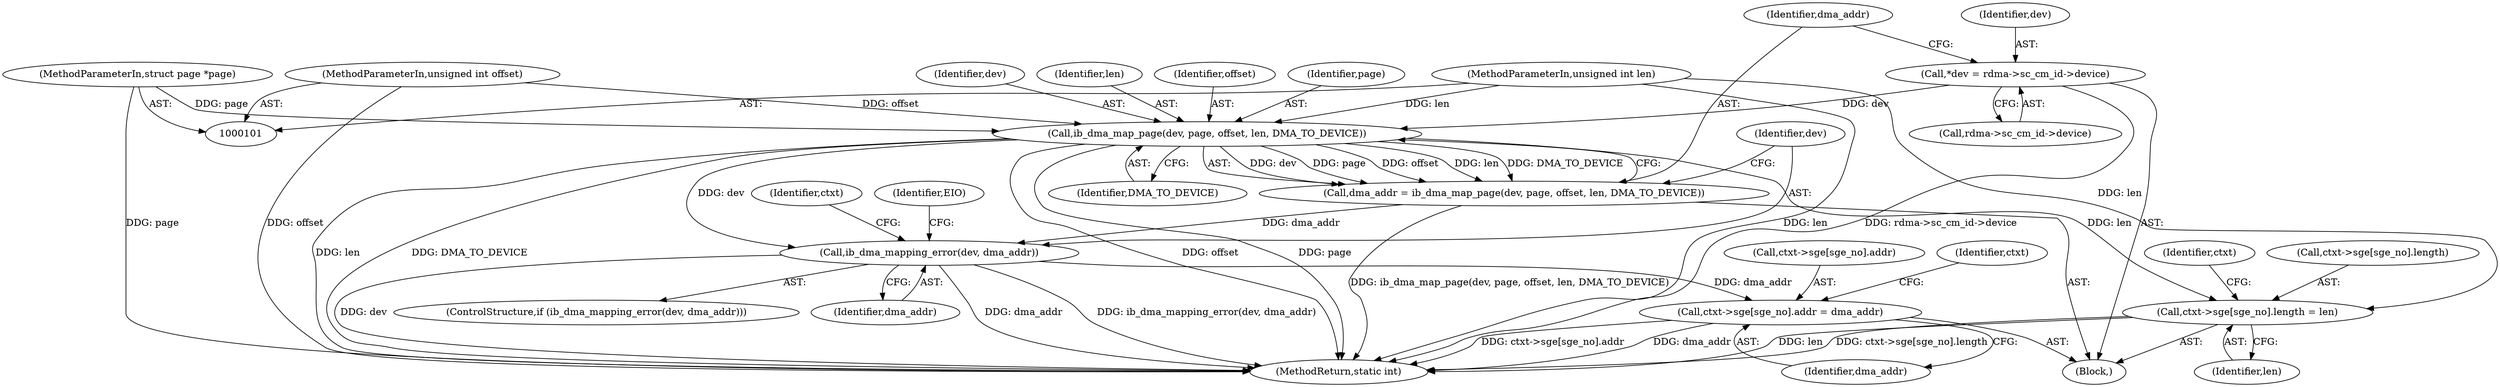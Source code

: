 digraph "0_linux_c70422f760c120480fee4de6c38804c72aa26bc1_34@pointer" {
"1000120" [label="(Call,ib_dma_map_page(dev, page, offset, len, DMA_TO_DEVICE))"];
"1000110" [label="(Call,*dev = rdma->sc_cm_id->device)"];
"1000105" [label="(MethodParameterIn,struct page *page)"];
"1000106" [label="(MethodParameterIn,unsigned int offset)"];
"1000107" [label="(MethodParameterIn,unsigned int len)"];
"1000118" [label="(Call,dma_addr = ib_dma_map_page(dev, page, offset, len, DMA_TO_DEVICE))"];
"1000127" [label="(Call,ib_dma_mapping_error(dev, dma_addr))"];
"1000133" [label="(Call,ctxt->sge[sge_no].addr = dma_addr)"];
"1000142" [label="(Call,ctxt->sge[sge_no].length = len)"];
"1000108" [label="(Block,)"];
"1000142" [label="(Call,ctxt->sge[sge_no].length = len)"];
"1000111" [label="(Identifier,dev)"];
"1000125" [label="(Identifier,DMA_TO_DEVICE)"];
"1000106" [label="(MethodParameterIn,unsigned int offset)"];
"1000120" [label="(Call,ib_dma_map_page(dev, page, offset, len, DMA_TO_DEVICE))"];
"1000110" [label="(Call,*dev = rdma->sc_cm_id->device)"];
"1000127" [label="(Call,ib_dma_mapping_error(dev, dma_addr))"];
"1000119" [label="(Identifier,dma_addr)"];
"1000124" [label="(Identifier,len)"];
"1000133" [label="(Call,ctxt->sge[sge_no].addr = dma_addr)"];
"1000118" [label="(Call,dma_addr = ib_dma_map_page(dev, page, offset, len, DMA_TO_DEVICE))"];
"1000141" [label="(Identifier,dma_addr)"];
"1000123" [label="(Identifier,offset)"];
"1000129" [label="(Identifier,dma_addr)"];
"1000137" [label="(Identifier,ctxt)"];
"1000150" [label="(Identifier,len)"];
"1000112" [label="(Call,rdma->sc_cm_id->device)"];
"1000128" [label="(Identifier,dev)"];
"1000107" [label="(MethodParameterIn,unsigned int len)"];
"1000134" [label="(Call,ctxt->sge[sge_no].addr)"];
"1000155" [label="(Identifier,ctxt)"];
"1000122" [label="(Identifier,page)"];
"1000169" [label="(MethodReturn,static int)"];
"1000143" [label="(Call,ctxt->sge[sge_no].length)"];
"1000126" [label="(ControlStructure,if (ib_dma_mapping_error(dev, dma_addr)))"];
"1000146" [label="(Identifier,ctxt)"];
"1000132" [label="(Identifier,EIO)"];
"1000105" [label="(MethodParameterIn,struct page *page)"];
"1000121" [label="(Identifier,dev)"];
"1000120" -> "1000118"  [label="AST: "];
"1000120" -> "1000125"  [label="CFG: "];
"1000121" -> "1000120"  [label="AST: "];
"1000122" -> "1000120"  [label="AST: "];
"1000123" -> "1000120"  [label="AST: "];
"1000124" -> "1000120"  [label="AST: "];
"1000125" -> "1000120"  [label="AST: "];
"1000118" -> "1000120"  [label="CFG: "];
"1000120" -> "1000169"  [label="DDG: DMA_TO_DEVICE"];
"1000120" -> "1000169"  [label="DDG: offset"];
"1000120" -> "1000169"  [label="DDG: page"];
"1000120" -> "1000169"  [label="DDG: len"];
"1000120" -> "1000118"  [label="DDG: dev"];
"1000120" -> "1000118"  [label="DDG: page"];
"1000120" -> "1000118"  [label="DDG: offset"];
"1000120" -> "1000118"  [label="DDG: len"];
"1000120" -> "1000118"  [label="DDG: DMA_TO_DEVICE"];
"1000110" -> "1000120"  [label="DDG: dev"];
"1000105" -> "1000120"  [label="DDG: page"];
"1000106" -> "1000120"  [label="DDG: offset"];
"1000107" -> "1000120"  [label="DDG: len"];
"1000120" -> "1000127"  [label="DDG: dev"];
"1000120" -> "1000142"  [label="DDG: len"];
"1000110" -> "1000108"  [label="AST: "];
"1000110" -> "1000112"  [label="CFG: "];
"1000111" -> "1000110"  [label="AST: "];
"1000112" -> "1000110"  [label="AST: "];
"1000119" -> "1000110"  [label="CFG: "];
"1000110" -> "1000169"  [label="DDG: rdma->sc_cm_id->device"];
"1000105" -> "1000101"  [label="AST: "];
"1000105" -> "1000169"  [label="DDG: page"];
"1000106" -> "1000101"  [label="AST: "];
"1000106" -> "1000169"  [label="DDG: offset"];
"1000107" -> "1000101"  [label="AST: "];
"1000107" -> "1000169"  [label="DDG: len"];
"1000107" -> "1000142"  [label="DDG: len"];
"1000118" -> "1000108"  [label="AST: "];
"1000119" -> "1000118"  [label="AST: "];
"1000128" -> "1000118"  [label="CFG: "];
"1000118" -> "1000169"  [label="DDG: ib_dma_map_page(dev, page, offset, len, DMA_TO_DEVICE)"];
"1000118" -> "1000127"  [label="DDG: dma_addr"];
"1000127" -> "1000126"  [label="AST: "];
"1000127" -> "1000129"  [label="CFG: "];
"1000128" -> "1000127"  [label="AST: "];
"1000129" -> "1000127"  [label="AST: "];
"1000132" -> "1000127"  [label="CFG: "];
"1000137" -> "1000127"  [label="CFG: "];
"1000127" -> "1000169"  [label="DDG: ib_dma_mapping_error(dev, dma_addr)"];
"1000127" -> "1000169"  [label="DDG: dev"];
"1000127" -> "1000169"  [label="DDG: dma_addr"];
"1000127" -> "1000133"  [label="DDG: dma_addr"];
"1000133" -> "1000108"  [label="AST: "];
"1000133" -> "1000141"  [label="CFG: "];
"1000134" -> "1000133"  [label="AST: "];
"1000141" -> "1000133"  [label="AST: "];
"1000146" -> "1000133"  [label="CFG: "];
"1000133" -> "1000169"  [label="DDG: dma_addr"];
"1000133" -> "1000169"  [label="DDG: ctxt->sge[sge_no].addr"];
"1000142" -> "1000108"  [label="AST: "];
"1000142" -> "1000150"  [label="CFG: "];
"1000143" -> "1000142"  [label="AST: "];
"1000150" -> "1000142"  [label="AST: "];
"1000155" -> "1000142"  [label="CFG: "];
"1000142" -> "1000169"  [label="DDG: len"];
"1000142" -> "1000169"  [label="DDG: ctxt->sge[sge_no].length"];
}
